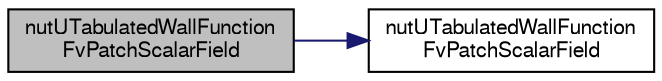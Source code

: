 digraph "nutUTabulatedWallFunctionFvPatchScalarField"
{
  bgcolor="transparent";
  edge [fontname="FreeSans",fontsize="10",labelfontname="FreeSans",labelfontsize="10"];
  node [fontname="FreeSans",fontsize="10",shape=record];
  rankdir="LR";
  Node8 [label="nutUTabulatedWallFunction\lFvPatchScalarField",height=0.2,width=0.4,color="black", fillcolor="grey75", style="filled", fontcolor="black"];
  Node8 -> Node9 [color="midnightblue",fontsize="10",style="solid",fontname="FreeSans"];
  Node9 [label="nutUTabulatedWallFunction\lFvPatchScalarField",height=0.2,width=0.4,color="black",URL="$a30998.html#a5f3a45178be8ebbb4a8ac402ae6c269a",tooltip="Construct from patch and internal field. "];
}
